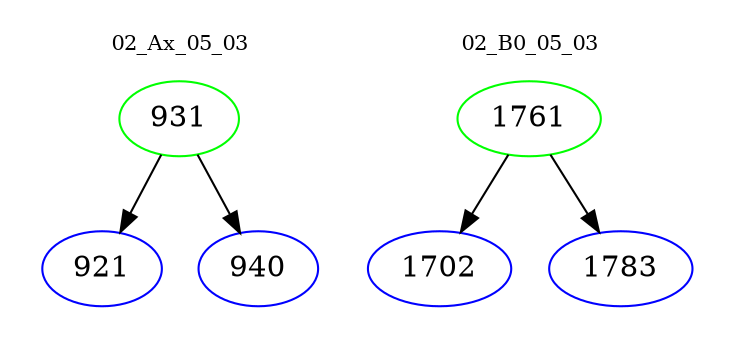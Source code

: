 digraph{
subgraph cluster_0 {
color = white
label = "02_Ax_05_03";
fontsize=10;
T0_931 [label="931", color="green"]
T0_931 -> T0_921 [color="black"]
T0_921 [label="921", color="blue"]
T0_931 -> T0_940 [color="black"]
T0_940 [label="940", color="blue"]
}
subgraph cluster_1 {
color = white
label = "02_B0_05_03";
fontsize=10;
T1_1761 [label="1761", color="green"]
T1_1761 -> T1_1702 [color="black"]
T1_1702 [label="1702", color="blue"]
T1_1761 -> T1_1783 [color="black"]
T1_1783 [label="1783", color="blue"]
}
}
